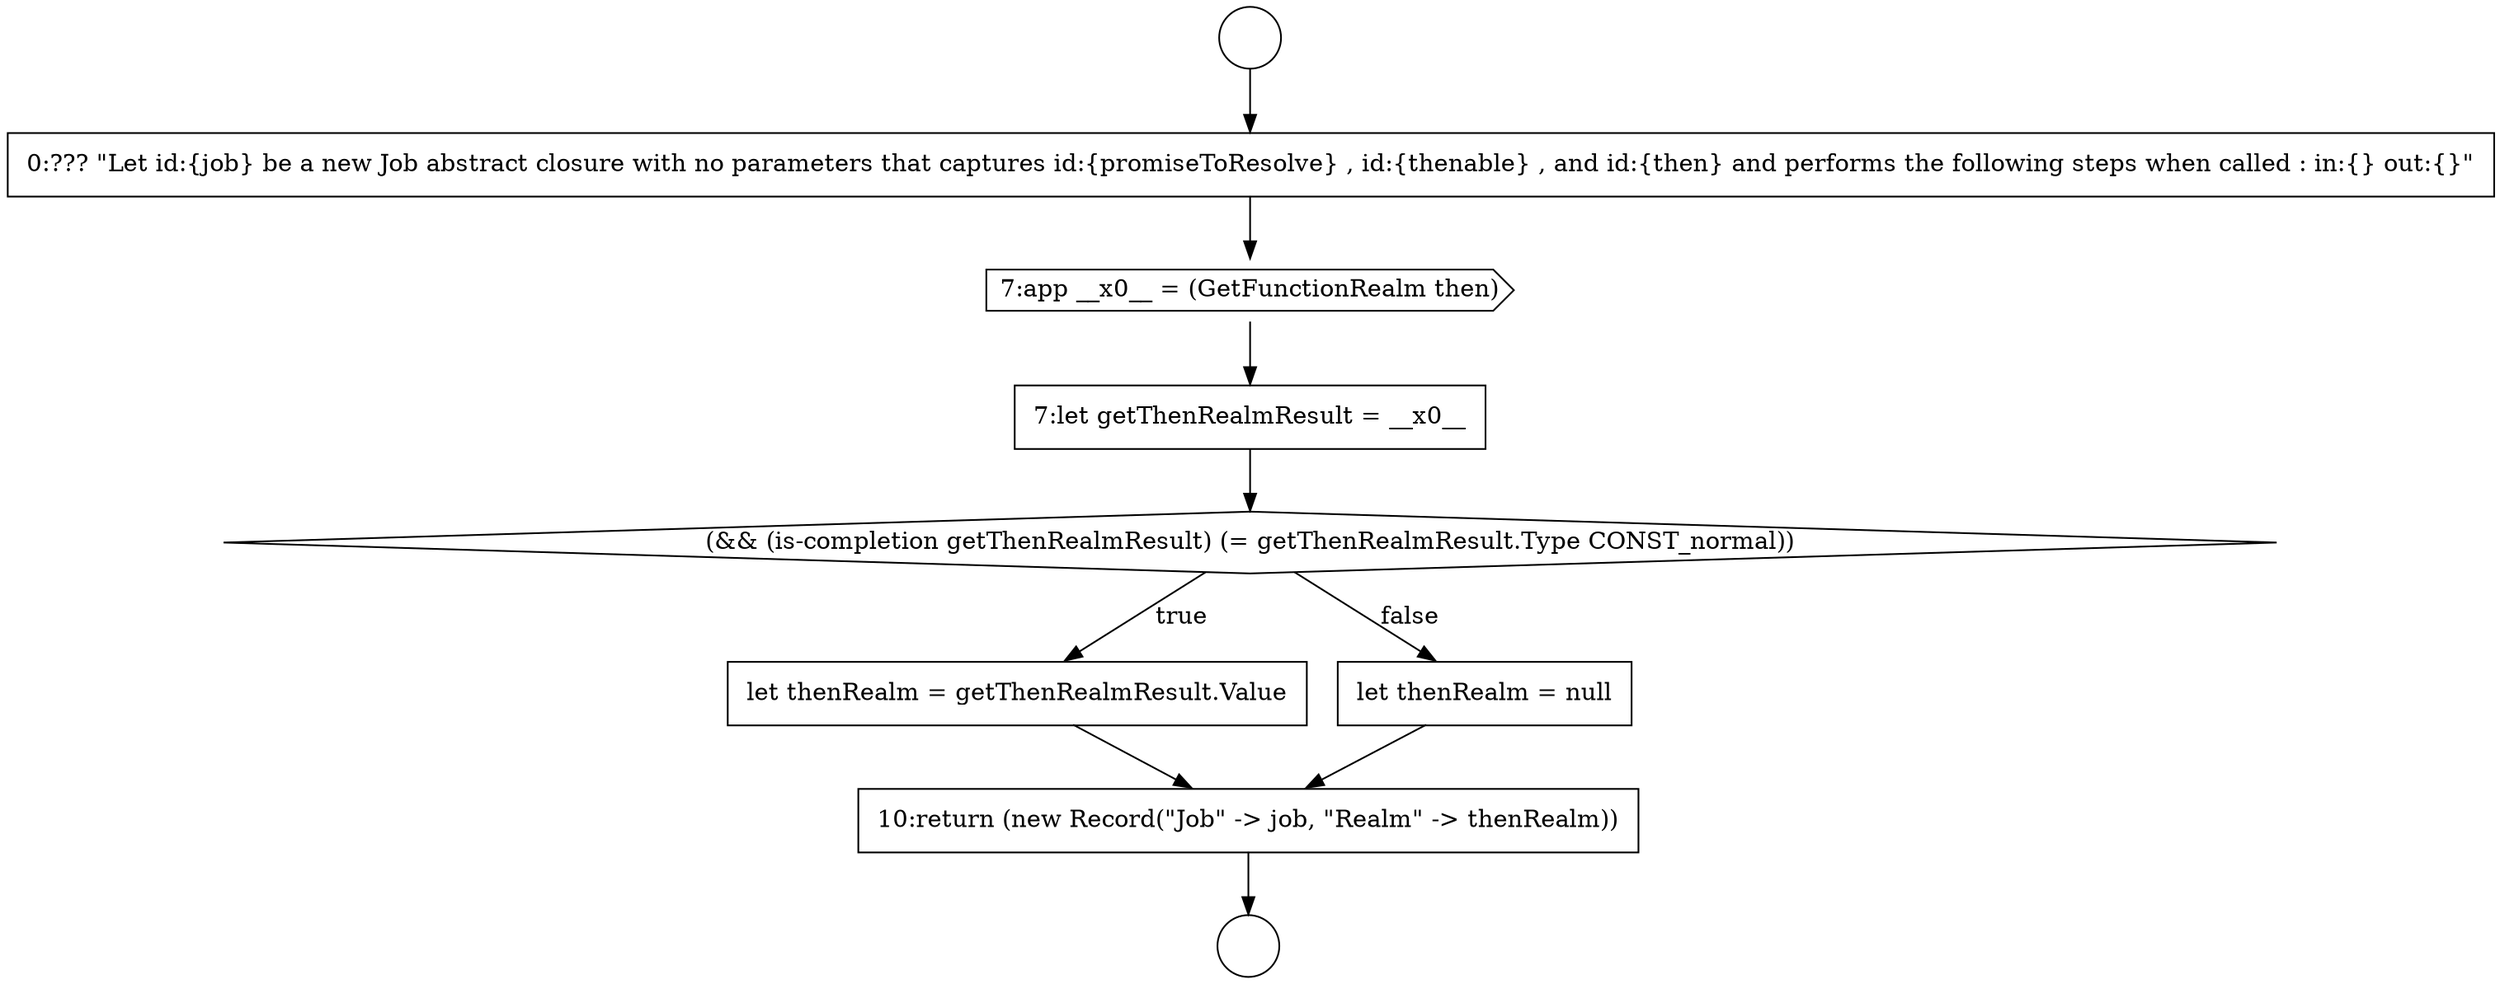 digraph {
  node18265 [shape=none, margin=0, label=<<font color="black">
    <table border="0" cellborder="1" cellspacing="0" cellpadding="10">
      <tr><td align="left">let thenRealm = getThenRealmResult.Value</td></tr>
    </table>
  </font>> color="black" fillcolor="white" style=filled]
  node18264 [shape=diamond, label=<<font color="black">(&amp;&amp; (is-completion getThenRealmResult) (= getThenRealmResult.Type CONST_normal))</font>> color="black" fillcolor="white" style=filled]
  node18260 [shape=circle label=" " color="black" fillcolor="white" style=filled]
  node18261 [shape=none, margin=0, label=<<font color="black">
    <table border="0" cellborder="1" cellspacing="0" cellpadding="10">
      <tr><td align="left">0:??? &quot;Let id:{job} be a new Job abstract closure with no parameters that captures id:{promiseToResolve} , id:{thenable} , and id:{then} and performs the following steps when called : in:{} out:{}&quot;</td></tr>
    </table>
  </font>> color="black" fillcolor="white" style=filled]
  node18262 [shape=cds, label=<<font color="black">7:app __x0__ = (GetFunctionRealm then)</font>> color="black" fillcolor="white" style=filled]
  node18267 [shape=none, margin=0, label=<<font color="black">
    <table border="0" cellborder="1" cellspacing="0" cellpadding="10">
      <tr><td align="left">10:return (new Record(&quot;Job&quot; -&gt; job, &quot;Realm&quot; -&gt; thenRealm))</td></tr>
    </table>
  </font>> color="black" fillcolor="white" style=filled]
  node18266 [shape=none, margin=0, label=<<font color="black">
    <table border="0" cellborder="1" cellspacing="0" cellpadding="10">
      <tr><td align="left">let thenRealm = null</td></tr>
    </table>
  </font>> color="black" fillcolor="white" style=filled]
  node18263 [shape=none, margin=0, label=<<font color="black">
    <table border="0" cellborder="1" cellspacing="0" cellpadding="10">
      <tr><td align="left">7:let getThenRealmResult = __x0__</td></tr>
    </table>
  </font>> color="black" fillcolor="white" style=filled]
  node18259 [shape=circle label=" " color="black" fillcolor="white" style=filled]
  node18265 -> node18267 [ color="black"]
  node18259 -> node18261 [ color="black"]
  node18263 -> node18264 [ color="black"]
  node18262 -> node18263 [ color="black"]
  node18264 -> node18265 [label=<<font color="black">true</font>> color="black"]
  node18264 -> node18266 [label=<<font color="black">false</font>> color="black"]
  node18267 -> node18260 [ color="black"]
  node18261 -> node18262 [ color="black"]
  node18266 -> node18267 [ color="black"]
}
